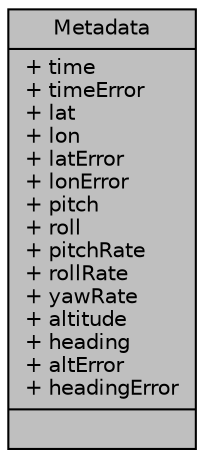 digraph "Metadata"
{
  edge [fontname="Helvetica",fontsize="10",labelfontname="Helvetica",labelfontsize="10"];
  node [fontname="Helvetica",fontsize="10",shape=record];
  Node1 [label="{Metadata\n|+ time\l+ timeError\l+ lat\l+ lon\l+ latError\l+ lonError\l+ pitch\l+ roll\l+ pitchRate\l+ rollRate\l+ yawRate\l+ altitude\l+ heading\l+ altError\l+ headingError\l|}",height=0.2,width=0.4,color="black", fillcolor="grey75", style="filled" fontcolor="black"];
}
